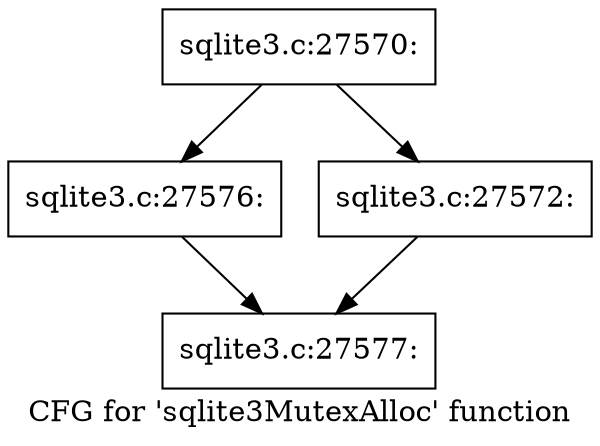 digraph "CFG for 'sqlite3MutexAlloc' function" {
	label="CFG for 'sqlite3MutexAlloc' function";

	Node0x55c0f6fa3140 [shape=record,label="{sqlite3.c:27570:}"];
	Node0x55c0f6fa3140 -> Node0x55c0f6fa2fb0;
	Node0x55c0f6fa3140 -> Node0x55c0f6fa1f50;
	Node0x55c0f6fa1f50 [shape=record,label="{sqlite3.c:27572:}"];
	Node0x55c0f6fa1f50 -> Node0x55c0f6fa1a00;
	Node0x55c0f6fa2fb0 [shape=record,label="{sqlite3.c:27576:}"];
	Node0x55c0f6fa2fb0 -> Node0x55c0f6fa1a00;
	Node0x55c0f6fa1a00 [shape=record,label="{sqlite3.c:27577:}"];
}
